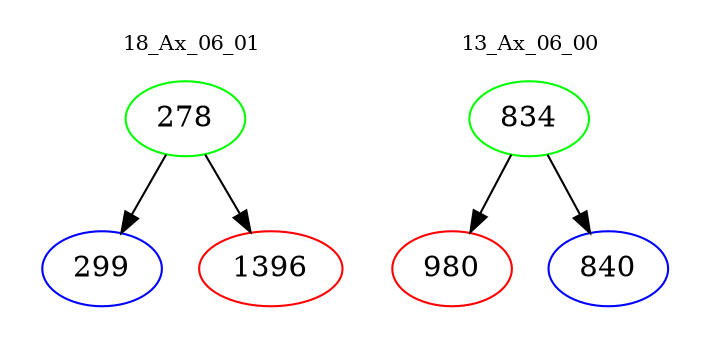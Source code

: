 digraph{
subgraph cluster_0 {
color = white
label = "18_Ax_06_01";
fontsize=10;
T0_278 [label="278", color="green"]
T0_278 -> T0_299 [color="black"]
T0_299 [label="299", color="blue"]
T0_278 -> T0_1396 [color="black"]
T0_1396 [label="1396", color="red"]
}
subgraph cluster_1 {
color = white
label = "13_Ax_06_00";
fontsize=10;
T1_834 [label="834", color="green"]
T1_834 -> T1_980 [color="black"]
T1_980 [label="980", color="red"]
T1_834 -> T1_840 [color="black"]
T1_840 [label="840", color="blue"]
}
}

